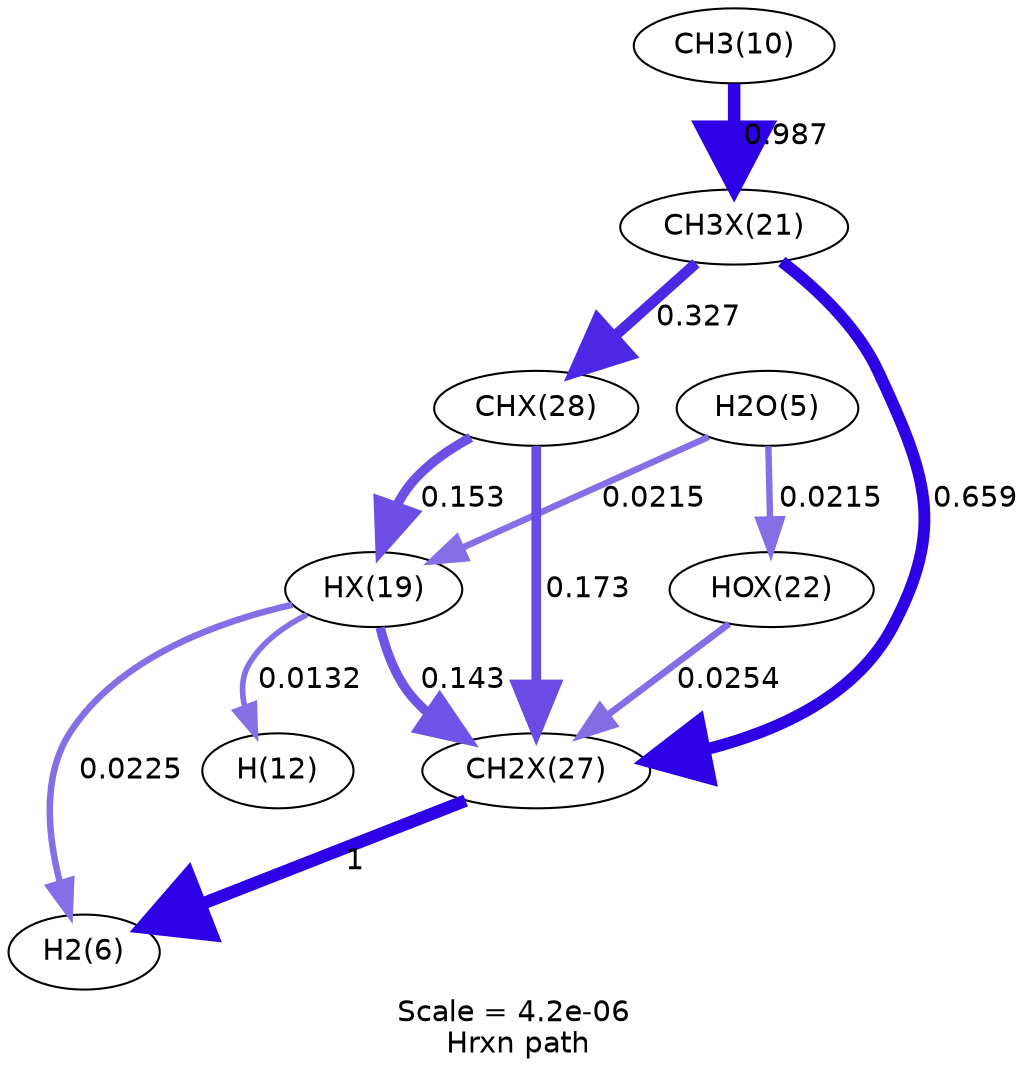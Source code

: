 digraph reaction_paths {
center=1;
s23 -> s7[fontname="Helvetica", penwidth=3.13, arrowsize=1.57, color="0.7, 0.522, 0.9"
, label=" 0.0225"];
s31 -> s7[fontname="Helvetica", penwidth=6, arrowsize=3, color="0.7, 1.5, 0.9"
, label=" 1"];
s23 -> s13[fontname="Helvetica", penwidth=2.73, arrowsize=1.37, color="0.7, 0.513, 0.9"
, label=" 0.0132"];
s6 -> s23[fontname="Helvetica", penwidth=3.1, arrowsize=1.55, color="0.7, 0.521, 0.9"
, label=" 0.0215"];
s23 -> s31[fontname="Helvetica", penwidth=4.53, arrowsize=2.27, color="0.7, 0.643, 0.9"
, label=" 0.143"];
s32 -> s23[fontname="Helvetica", penwidth=4.58, arrowsize=2.29, color="0.7, 0.653, 0.9"
, label=" 0.153"];
s6 -> s26[fontname="Helvetica", penwidth=3.1, arrowsize=1.55, color="0.7, 0.521, 0.9"
, label=" 0.0215"];
s26 -> s31[fontname="Helvetica", penwidth=3.23, arrowsize=1.61, color="0.7, 0.525, 0.9"
, label=" 0.0254"];
s11 -> s25[fontname="Helvetica", penwidth=5.99, arrowsize=3, color="0.7, 1.49, 0.9"
, label=" 0.987"];
s25 -> s31[fontname="Helvetica", penwidth=5.68, arrowsize=2.84, color="0.7, 1.16, 0.9"
, label=" 0.659"];
s25 -> s32[fontname="Helvetica", penwidth=5.16, arrowsize=2.58, color="0.7, 0.827, 0.9"
, label=" 0.327"];
s32 -> s31[fontname="Helvetica", penwidth=4.67, arrowsize=2.34, color="0.7, 0.673, 0.9"
, label=" 0.173"];
s6 [ fontname="Helvetica", label="H2O(5)"];
s7 [ fontname="Helvetica", label="H2(6)"];
s11 [ fontname="Helvetica", label="CH3(10)"];
s13 [ fontname="Helvetica", label="H(12)"];
s23 [ fontname="Helvetica", label="HX(19)"];
s25 [ fontname="Helvetica", label="CH3X(21)"];
s26 [ fontname="Helvetica", label="HOX(22)"];
s31 [ fontname="Helvetica", label="CH2X(27)"];
s32 [ fontname="Helvetica", label="CHX(28)"];
 label = "Scale = 4.2e-06\l Hrxn path";
 fontname = "Helvetica";
}
